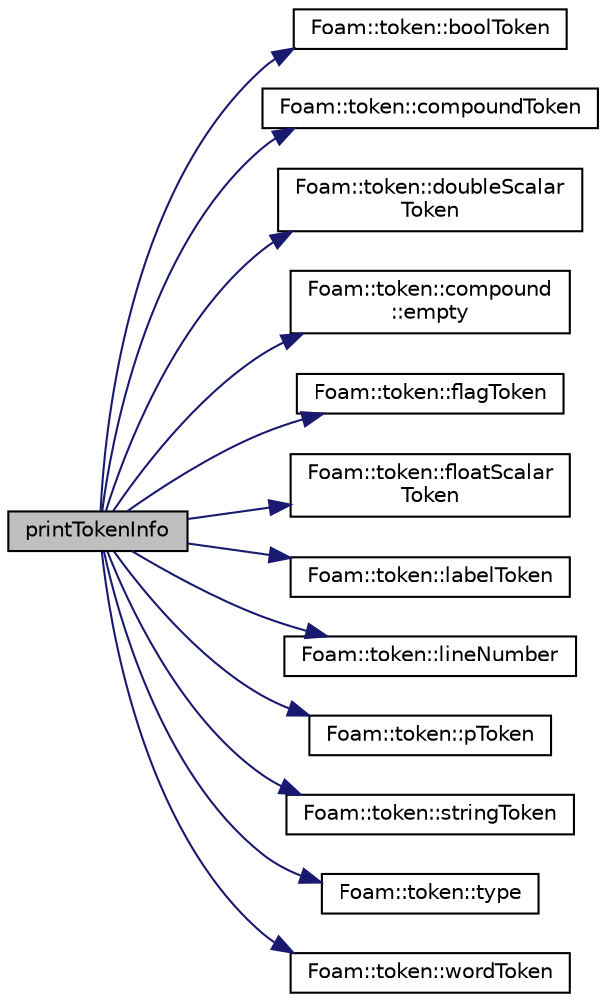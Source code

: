 digraph "printTokenInfo"
{
  bgcolor="transparent";
  edge [fontname="Helvetica",fontsize="10",labelfontname="Helvetica",labelfontsize="10"];
  node [fontname="Helvetica",fontsize="10",shape=record];
  rankdir="LR";
  Node1 [label="printTokenInfo",height=0.2,width=0.4,color="black", fillcolor="grey75", style="filled" fontcolor="black"];
  Node1 -> Node2 [color="midnightblue",fontsize="10",style="solid",fontname="Helvetica"];
  Node2 [label="Foam::token::boolToken",height=0.2,width=0.4,color="black",URL="$classFoam_1_1token.html#af328cd353041a7e29e7a9036c422f5ad",tooltip="Return boolean token value. "];
  Node1 -> Node3 [color="midnightblue",fontsize="10",style="solid",fontname="Helvetica"];
  Node3 [label="Foam::token::compoundToken",height=0.2,width=0.4,color="black",URL="$classFoam_1_1token.html#a9c67a9e37e0c60df52ac149564db7a0e",tooltip="Read access for compound token. "];
  Node1 -> Node4 [color="midnightblue",fontsize="10",style="solid",fontname="Helvetica"];
  Node4 [label="Foam::token::doubleScalar\lToken",height=0.2,width=0.4,color="black",URL="$classFoam_1_1token.html#af5c11a3feaf574c0fab80ceb648704fa",tooltip="Return double value. "];
  Node1 -> Node5 [color="midnightblue",fontsize="10",style="solid",fontname="Helvetica"];
  Node5 [label="Foam::token::compound\l::empty",height=0.2,width=0.4,color="black",URL="$classFoam_1_1token_1_1compound.html#ac6e61de369e994009e36f344f99c15ad"];
  Node1 -> Node6 [color="midnightblue",fontsize="10",style="solid",fontname="Helvetica"];
  Node6 [label="Foam::token::flagToken",height=0.2,width=0.4,color="black",URL="$classFoam_1_1token.html#a9dff33c462ce06bcddc2a4cc75df8312",tooltip="Return flag bitmask value. "];
  Node1 -> Node7 [color="midnightblue",fontsize="10",style="solid",fontname="Helvetica"];
  Node7 [label="Foam::token::floatScalar\lToken",height=0.2,width=0.4,color="black",URL="$classFoam_1_1token.html#af33187ffa77ebbf539825178ce245391",tooltip="Return float value. "];
  Node1 -> Node8 [color="midnightblue",fontsize="10",style="solid",fontname="Helvetica"];
  Node8 [label="Foam::token::labelToken",height=0.2,width=0.4,color="black",URL="$classFoam_1_1token.html#a07ee6e599c547964668a4d59051dd02f",tooltip="Return label value. "];
  Node1 -> Node9 [color="midnightblue",fontsize="10",style="solid",fontname="Helvetica"];
  Node9 [label="Foam::token::lineNumber",height=0.2,width=0.4,color="black",URL="$classFoam_1_1token.html#a4f6f34d8a04beb574baa0a3506f2f0e2",tooltip="The line number for the token. "];
  Node1 -> Node10 [color="midnightblue",fontsize="10",style="solid",fontname="Helvetica"];
  Node10 [label="Foam::token::pToken",height=0.2,width=0.4,color="black",URL="$classFoam_1_1token.html#a0f0803ca4021b80842e6c6464048165d",tooltip="Return punctuation character. "];
  Node1 -> Node11 [color="midnightblue",fontsize="10",style="solid",fontname="Helvetica"];
  Node11 [label="Foam::token::stringToken",height=0.2,width=0.4,color="black",URL="$classFoam_1_1token.html#a3c114f50361687138feaa728da63d760",tooltip="Return const reference to the string contents. "];
  Node1 -> Node12 [color="midnightblue",fontsize="10",style="solid",fontname="Helvetica"];
  Node12 [label="Foam::token::type",height=0.2,width=0.4,color="black",URL="$classFoam_1_1token.html#ac8b80050129dbe1dac1721bdbe74cd96",tooltip="Return the token type. "];
  Node1 -> Node13 [color="midnightblue",fontsize="10",style="solid",fontname="Helvetica"];
  Node13 [label="Foam::token::wordToken",height=0.2,width=0.4,color="black",URL="$classFoam_1_1token.html#ae0dabc7a27eb1575aebeb73cfb54832f",tooltip="Return const reference to the word contents. "];
}
